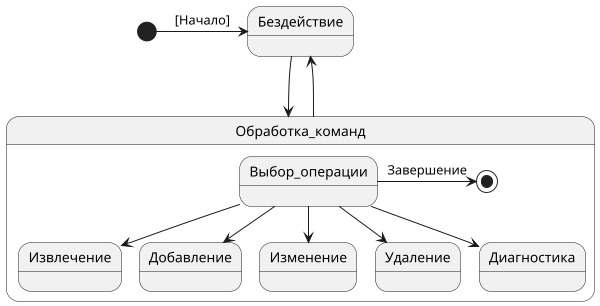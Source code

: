 @startuml
scale 600 width
[*] -right-> Бездействие : [Начало]

Бездействие --> Обработка_команд
Обработка_команд --> Бездействие


state Обработка_команд {

  Выбор_операции --> Извлечение
  Выбор_операции --> Добавление
  Выбор_операции --> Изменение
  Выбор_операции --> Удаление
  Выбор_операции --> Диагностика
  Выбор_операции -right-> [*] : Завершение

}

@enduml